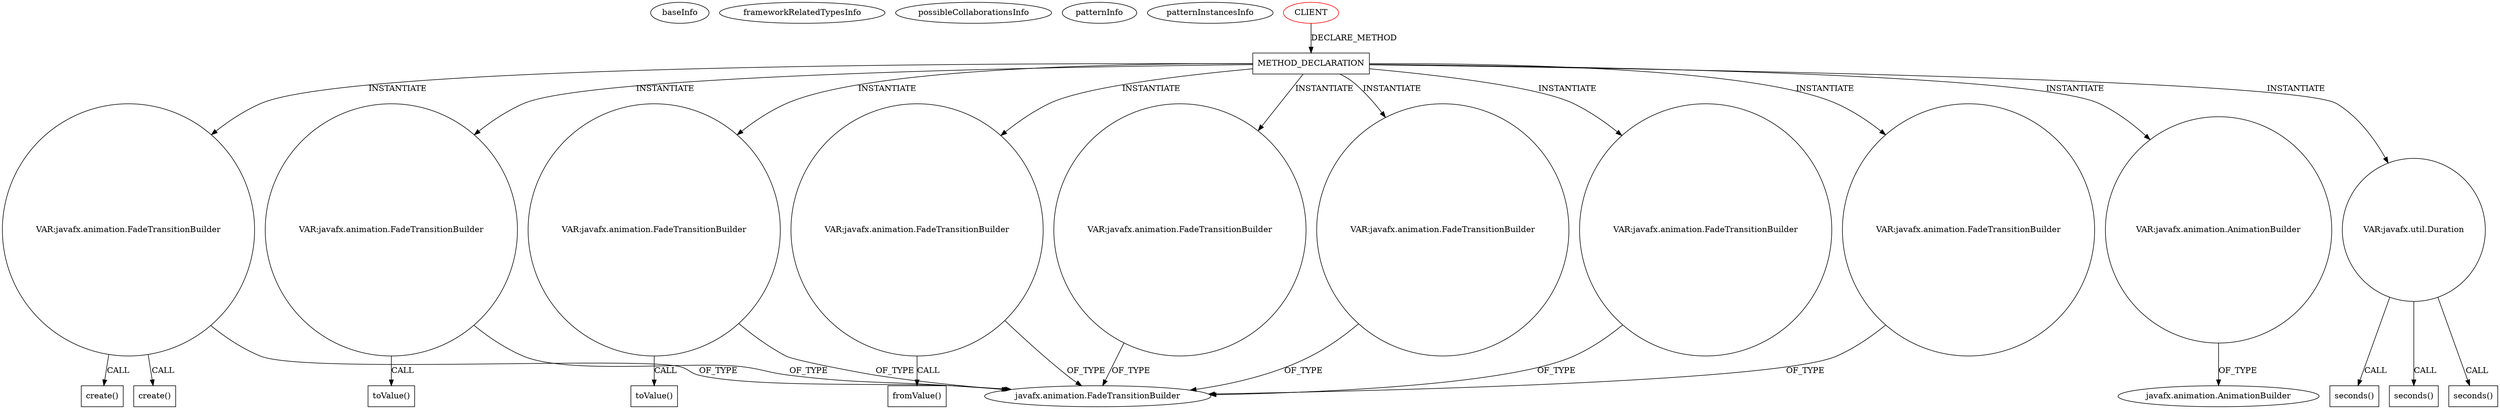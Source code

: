 digraph {
baseInfo[graphId=4376,category="pattern",isAnonymous=false,possibleRelation=false]
frameworkRelatedTypesInfo[]
possibleCollaborationsInfo[]
patternInfo[frequency=2.0,patternRootClient=0]
patternInstancesInfo[0="7thwheel-medaka-chan~/7thwheel-medaka-chan/medaka-chan-master/src/seventhwheel/pos/controller/MainController.java~MainController~25",1="Maxxa-MT-common~/Maxxa-MT-common/MT-common-master/src/cz/commons/example/graphics/branchNode/BranchElementExample.java~BranchElementExample~916"]
72[label="javafx.animation.FadeTransitionBuilder",vertexType="FRAMEWORK_CLASS_TYPE",isFrameworkType=false]
211[label="VAR:javafx.animation.FadeTransitionBuilder",vertexType="VARIABLE_EXPRESION",isFrameworkType=false,shape=circle]
212[label="fromValue()",vertexType="INSIDE_CALL",isFrameworkType=false,shape=box]
4[label="METHOD_DECLARATION",vertexType="CLIENT_METHOD_DECLARATION",isFrameworkType=false,shape=box]
0[label="CLIENT",vertexType="ROOT_CLIENT_CLASS_DECLARATION",isFrameworkType=false,color=red]
249[label="VAR:javafx.animation.AnimationBuilder",vertexType="VARIABLE_EXPRESION",isFrameworkType=false,shape=circle]
63[label="javafx.animation.AnimationBuilder",vertexType="FRAMEWORK_CLASS_TYPE",isFrameworkType=false]
91[label="VAR:javafx.util.Duration",vertexType="VARIABLE_EXPRESION",isFrameworkType=false,shape=circle]
223[label="seconds()",vertexType="INSIDE_CALL",isFrameworkType=false,shape=box]
267[label="seconds()",vertexType="INSIDE_CALL",isFrameworkType=false,shape=box]
245[label="seconds()",vertexType="INSIDE_CALL",isFrameworkType=false,shape=box]
88[label="VAR:javafx.animation.FadeTransitionBuilder",vertexType="VARIABLE_EXPRESION",isFrameworkType=false,shape=circle]
149[label="create()",vertexType="INSIDE_CALL",isFrameworkType=false,shape=box]
265[label="create()",vertexType="INSIDE_CALL",isFrameworkType=false,shape=box]
76[label="VAR:javafx.animation.FadeTransitionBuilder",vertexType="VARIABLE_EXPRESION",isFrameworkType=false,shape=circle]
77[label="toValue()",vertexType="INSIDE_CALL",isFrameworkType=false,shape=box]
274[label="VAR:javafx.animation.FadeTransitionBuilder",vertexType="VARIABLE_EXPRESION",isFrameworkType=false,shape=circle]
275[label="toValue()",vertexType="INSIDE_CALL",isFrameworkType=false,shape=box]
258[label="VAR:javafx.animation.FadeTransitionBuilder",vertexType="VARIABLE_EXPRESION",isFrameworkType=false,shape=circle]
261[label="VAR:javafx.animation.FadeTransitionBuilder",vertexType="VARIABLE_EXPRESION",isFrameworkType=false,shape=circle]
139[label="VAR:javafx.animation.FadeTransitionBuilder",vertexType="VARIABLE_EXPRESION",isFrameworkType=false,shape=circle]
277[label="VAR:javafx.animation.FadeTransitionBuilder",vertexType="VARIABLE_EXPRESION",isFrameworkType=false,shape=circle]
274->72[label="OF_TYPE"]
274->275[label="CALL"]
277->72[label="OF_TYPE"]
0->4[label="DECLARE_METHOD"]
4->91[label="INSTANTIATE"]
4->258[label="INSTANTIATE"]
4->274[label="INSTANTIATE"]
4->76[label="INSTANTIATE"]
4->139[label="INSTANTIATE"]
88->72[label="OF_TYPE"]
4->249[label="INSTANTIATE"]
4->88[label="INSTANTIATE"]
91->245[label="CALL"]
211->212[label="CALL"]
4->261[label="INSTANTIATE"]
91->267[label="CALL"]
139->72[label="OF_TYPE"]
4->277[label="INSTANTIATE"]
88->149[label="CALL"]
261->72[label="OF_TYPE"]
258->72[label="OF_TYPE"]
211->72[label="OF_TYPE"]
76->72[label="OF_TYPE"]
88->265[label="CALL"]
4->211[label="INSTANTIATE"]
76->77[label="CALL"]
91->223[label="CALL"]
249->63[label="OF_TYPE"]
}
